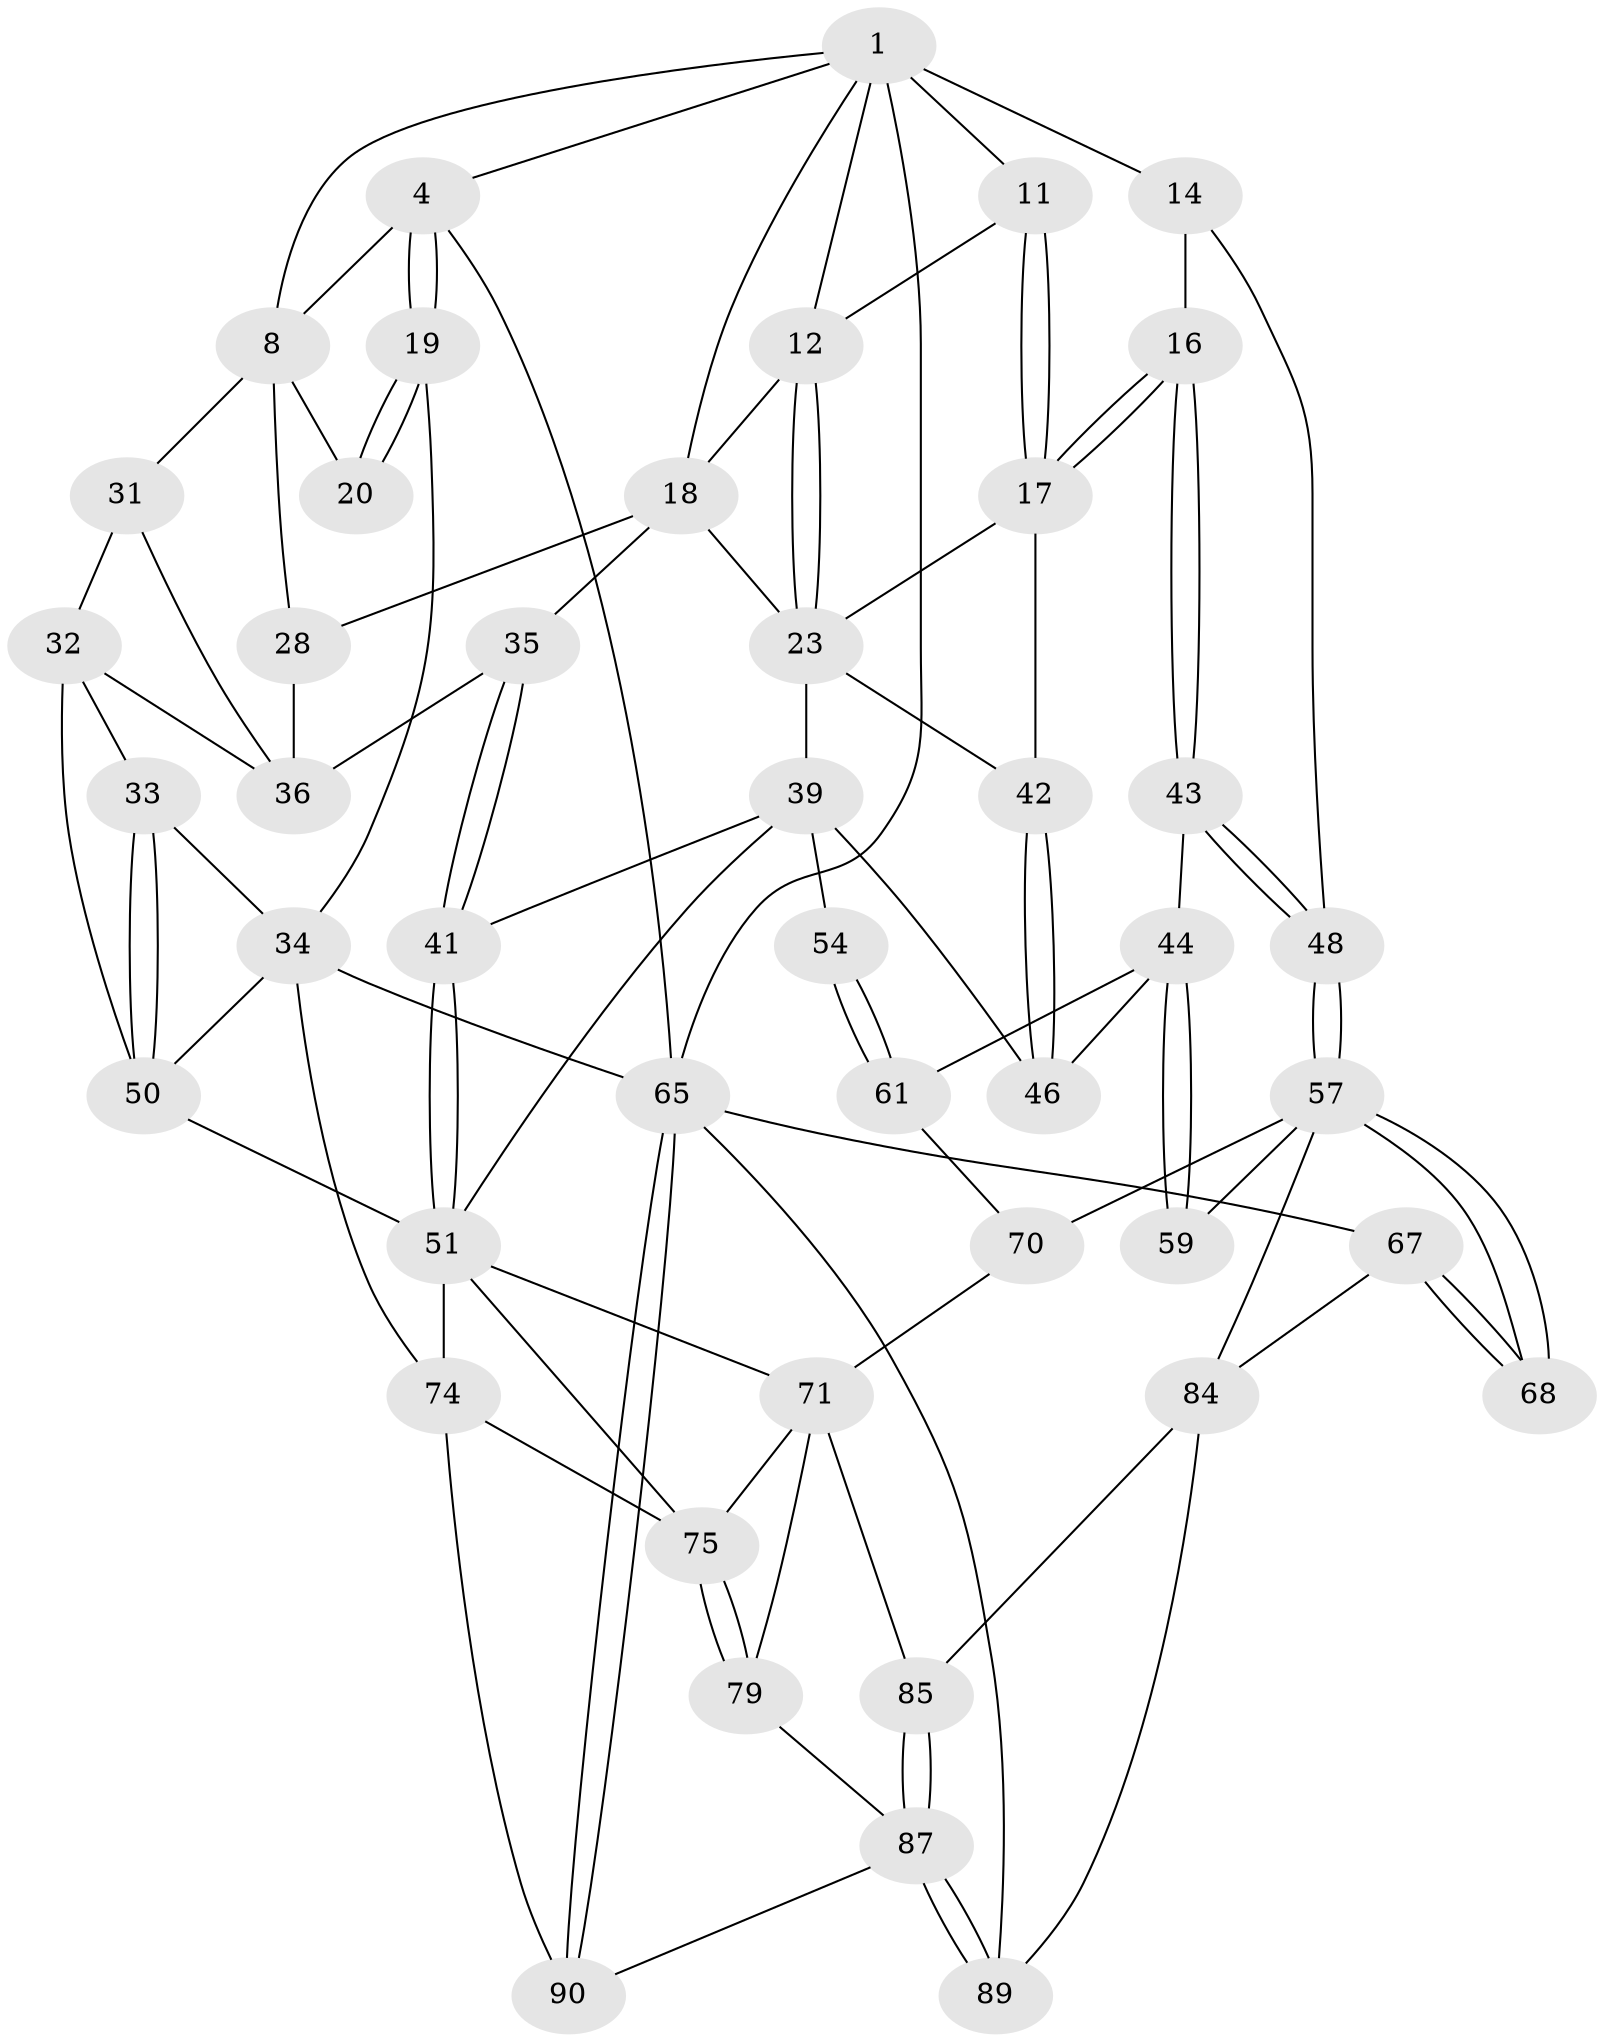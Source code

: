 // original degree distribution, {3: 0.022222222222222223, 4: 0.23333333333333334, 6: 0.2111111111111111, 5: 0.5333333333333333}
// Generated by graph-tools (version 1.1) at 2025/28/03/15/25 16:28:08]
// undirected, 45 vertices, 103 edges
graph export_dot {
graph [start="1"]
  node [color=gray90,style=filled];
  1 [pos="+0.445816391812758+0",super="+2+6"];
  4 [pos="+0+0",super="+5"];
  8 [pos="+0.20252716278460545+0.1125056134633938",super="+21+9"];
  11 [pos="+0.6429653561844803+0.11828748934149774"];
  12 [pos="+0.5313710038158546+0.1614444910931687",super="+13"];
  14 [pos="+0.8615448058287527+0.14481079604248417",super="+15"];
  16 [pos="+0.8139485067197162+0.2565478596912944"];
  17 [pos="+0.7321713252692018+0.25756113282845644",super="+26"];
  18 [pos="+0.34624045963449024+0.1974627793004039",super="+25"];
  19 [pos="+0+0",super="+30"];
  20 [pos="+0.11039417329675688+0.09778096289502883",super="+22"];
  23 [pos="+0.526373992561976+0.22614230733898755",super="+24"];
  28 [pos="+0.28080172005149046+0.27966091965621404"];
  31 [pos="+0.183979862992927+0.299502064762259"];
  32 [pos="+0.17848300034227646+0.30977640641455256",super="+47"];
  33 [pos="+0.09853531739063824+0.38796744806338235"];
  34 [pos="+0+0.3456260634076232",super="+63"];
  35 [pos="+0.3256903518891294+0.4173737957736179"];
  36 [pos="+0.30303601157676663+0.4213291471811315",super="+37"];
  39 [pos="+0.45173174899802426+0.4101233030898934",super="+49+40"];
  41 [pos="+0.39233558176176325+0.43898139905353273"];
  42 [pos="+0.6390025225192549+0.3661702746889982"];
  43 [pos="+0.8231540545643824+0.2724070574687076"];
  44 [pos="+0.8178707040769786+0.44098023973093475",super="+45"];
  46 [pos="+0.6483040832015584+0.47898282372332107"];
  48 [pos="+1+0.39404642953778435"];
  50 [pos="+0.18039788228702902+0.5340002764389634",super="+53"];
  51 [pos="+0.3204162230131237+0.6585924945692512",super="+52+56"];
  54 [pos="+0.521644328854086+0.6156936809437749"];
  57 [pos="+1+0.6264916705536397",super="+58"];
  59 [pos="+1+0.6077605562210354"];
  61 [pos="+0.6746719697518646+0.7011948374930753",super="+69"];
  65 [pos="+0+1",super="+66"];
  67 [pos="+1+1"];
  68 [pos="+1+0.8469325722750142"];
  70 [pos="+0.6956466997758127+0.7815536645057609"];
  71 [pos="+0.5414436426474709+0.7722893170277215",super="+72+78"];
  74 [pos="+0+0.8164196382775077",super="+82"];
  75 [pos="+0.41841025192203185+0.9200921759012426",super="+76"];
  79 [pos="+0.42864660888241424+0.9434227943262119"];
  84 [pos="+0.7147682656854412+0.8384676430000864",super="+86"];
  85 [pos="+0.5636549405014946+0.8954263286066212"];
  87 [pos="+0.7193610839466644+1",super="+88"];
  89 [pos="+0.7275836171041092+1"];
  90 [pos="+0.23304558921262084+1"];
  1 -- 4;
  1 -- 11;
  1 -- 14 [weight=2];
  1 -- 8;
  1 -- 18;
  1 -- 12;
  1 -- 65;
  4 -- 19;
  4 -- 19;
  4 -- 65;
  4 -- 8;
  8 -- 20;
  8 -- 28;
  8 -- 31;
  11 -- 12;
  11 -- 17;
  11 -- 17;
  12 -- 23;
  12 -- 23;
  12 -- 18;
  14 -- 16;
  14 -- 48;
  16 -- 17;
  16 -- 17;
  16 -- 43;
  16 -- 43;
  17 -- 42;
  17 -- 23;
  18 -- 35;
  18 -- 28;
  18 -- 23;
  19 -- 20 [weight=2];
  19 -- 20;
  19 -- 34;
  23 -- 42;
  23 -- 39;
  28 -- 36;
  31 -- 32;
  31 -- 36;
  32 -- 33;
  32 -- 50;
  32 -- 36;
  33 -- 34;
  33 -- 50;
  33 -- 50;
  34 -- 65;
  34 -- 50;
  34 -- 74;
  35 -- 36;
  35 -- 41;
  35 -- 41;
  39 -- 54 [weight=2];
  39 -- 46;
  39 -- 41;
  39 -- 51;
  41 -- 51;
  41 -- 51;
  42 -- 46;
  42 -- 46;
  43 -- 44;
  43 -- 48;
  43 -- 48;
  44 -- 59 [weight=2];
  44 -- 59;
  44 -- 61 [weight=2];
  44 -- 46;
  48 -- 57;
  48 -- 57;
  50 -- 51;
  51 -- 74 [weight=2];
  51 -- 75;
  51 -- 71;
  54 -- 61;
  54 -- 61;
  57 -- 68 [weight=2];
  57 -- 68;
  57 -- 84;
  57 -- 70;
  57 -- 59;
  61 -- 70;
  65 -- 90;
  65 -- 90;
  65 -- 89;
  65 -- 67;
  67 -- 68;
  67 -- 68;
  67 -- 84;
  70 -- 71;
  71 -- 75;
  71 -- 85;
  71 -- 79;
  74 -- 75;
  74 -- 90;
  75 -- 79;
  75 -- 79;
  79 -- 87;
  84 -- 85;
  84 -- 89;
  85 -- 87;
  85 -- 87;
  87 -- 89;
  87 -- 89;
  87 -- 90;
}
